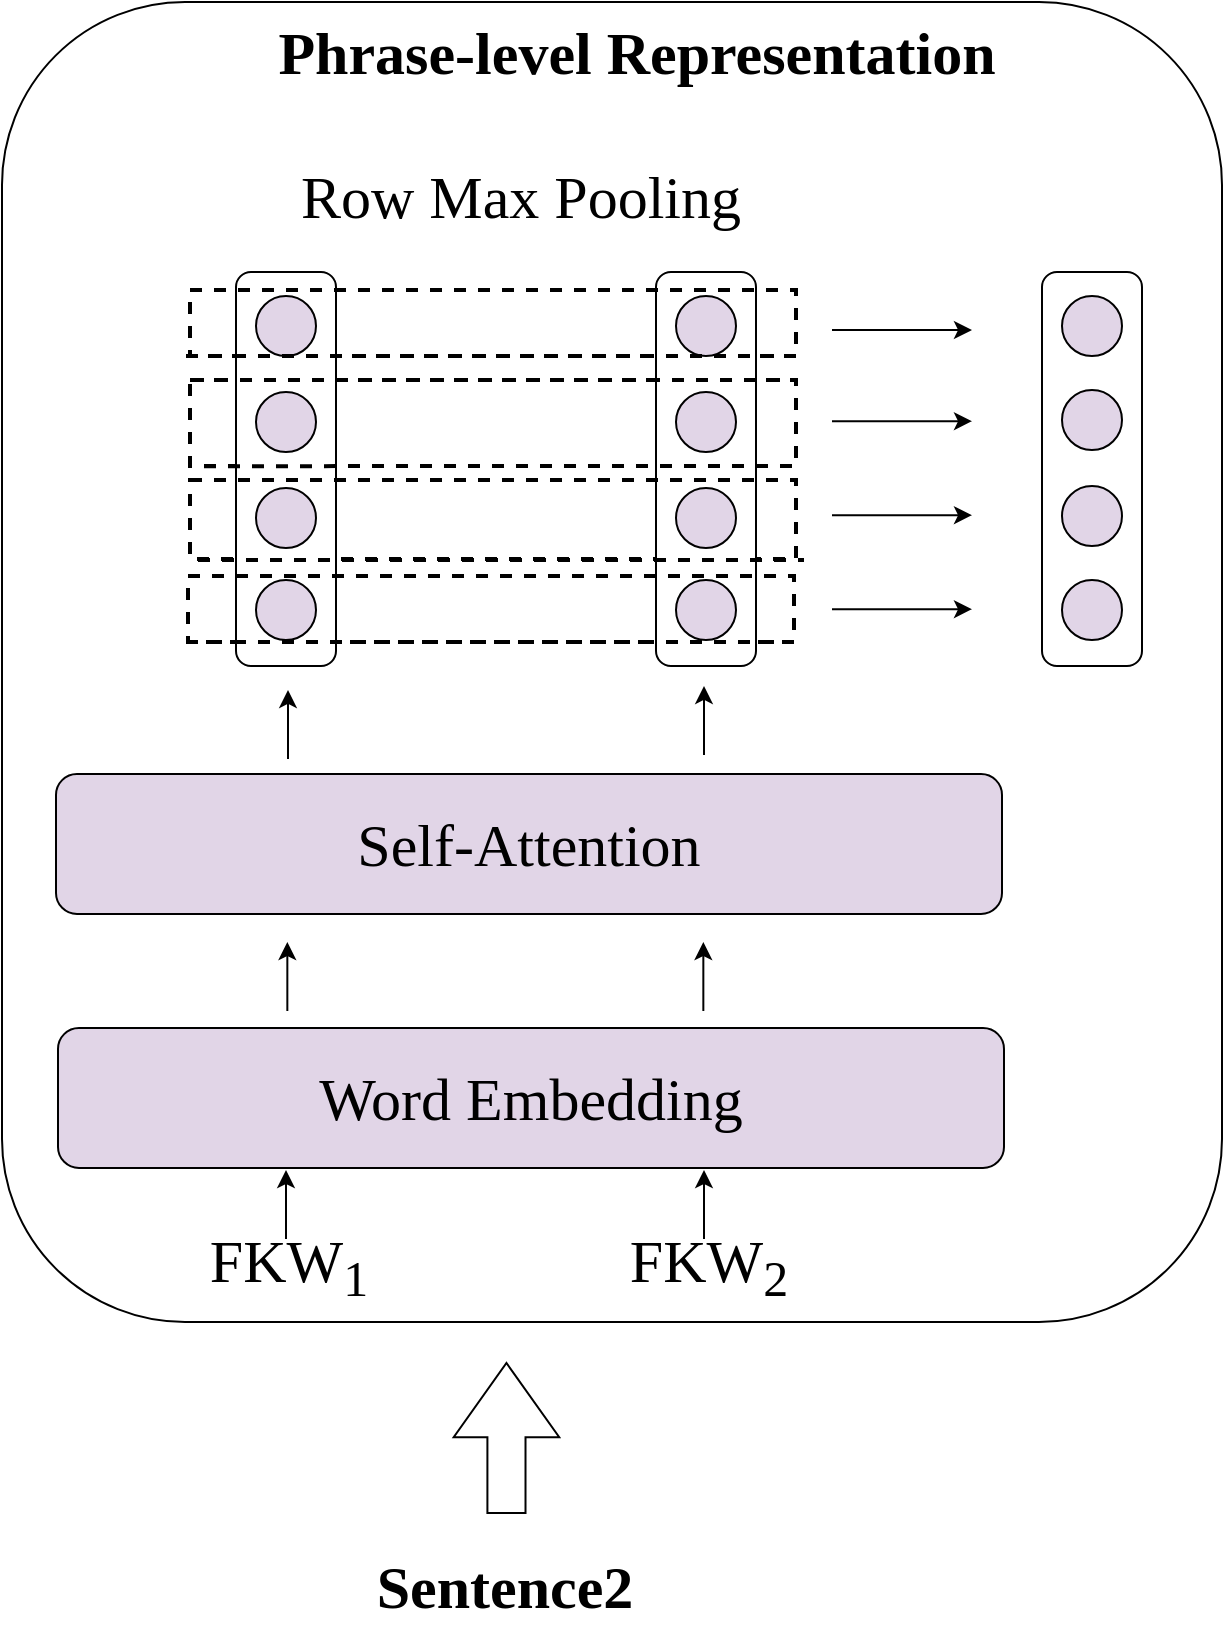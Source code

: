 <mxfile version="22.1.5" type="github">
  <diagram name="第 1 页" id="A01JNlwpQaubJH5rVi9P">
    <mxGraphModel dx="-1084" dy="1532" grid="1" gridSize="10" guides="1" tooltips="1" connect="1" arrows="1" fold="1" page="1" pageScale="1" pageWidth="827" pageHeight="1169" math="0" shadow="0">
      <root>
        <mxCell id="0" />
        <mxCell id="1" parent="0" />
        <mxCell id="37OuJCox3zHIhqwTDh0u-1" value="" style="rounded=1;whiteSpace=wrap;html=1;container=0;" vertex="1" parent="1">
          <mxGeometry x="1730" y="-100" width="610" height="660" as="geometry" />
        </mxCell>
        <mxCell id="37OuJCox3zHIhqwTDh0u-58" value="" style="rounded=0;whiteSpace=wrap;html=1;dashed=1;strokeWidth=2;container=0;" vertex="1" parent="1">
          <mxGeometry x="1824" y="44" width="303" height="33" as="geometry" />
        </mxCell>
        <mxCell id="37OuJCox3zHIhqwTDh0u-57" value="" style="rounded=0;whiteSpace=wrap;html=1;dashed=1;strokeWidth=2;container=0;" vertex="1" parent="1">
          <mxGeometry x="1823" y="187" width="303" height="33" as="geometry" />
        </mxCell>
        <mxCell id="37OuJCox3zHIhqwTDh0u-56" value="" style="rounded=0;whiteSpace=wrap;html=1;dashed=1;strokeWidth=2;container=0;" vertex="1" parent="1">
          <mxGeometry x="1824" y="139" width="303" height="39.5" as="geometry" />
        </mxCell>
        <mxCell id="37OuJCox3zHIhqwTDh0u-51" value="" style="rounded=0;whiteSpace=wrap;html=1;dashed=1;strokeWidth=2;container=0;" vertex="1" parent="1">
          <mxGeometry x="1824" y="89" width="303" height="43" as="geometry" />
        </mxCell>
        <mxCell id="37OuJCox3zHIhqwTDh0u-3" value="&lt;font face=&quot;Times New Roman&quot; style=&quot;font-size: 30px;&quot;&gt;FKW&lt;sub&gt;1&lt;/sub&gt;&lt;/font&gt;" style="text;html=1;align=center;verticalAlign=middle;resizable=0;points=[];autosize=1;strokeColor=none;fillColor=none;container=0;" vertex="1" parent="1">
          <mxGeometry x="1823" y="502.046" width="100" height="60" as="geometry" />
        </mxCell>
        <mxCell id="37OuJCox3zHIhqwTDh0u-4" value="&lt;font style=&quot;font-size: 30px;&quot; face=&quot;Times New Roman&quot;&gt;Self-Attention&lt;/font&gt;" style="rounded=1;whiteSpace=wrap;html=1;fillColor=#e1d5e7;strokeColor=#000000;container=0;" vertex="1" parent="1">
          <mxGeometry x="1757" y="286" width="473" height="69.95" as="geometry" />
        </mxCell>
        <mxCell id="37OuJCox3zHIhqwTDh0u-5" value="&lt;font style=&quot;font-size: 30px;&quot; face=&quot;Times New Roman&quot;&gt;&lt;b&gt;Phrase&lt;/b&gt;&lt;/font&gt;&lt;font face=&quot;Times New Roman&quot; style=&quot;font-size: 30px;&quot;&gt;&lt;b&gt;&lt;font style=&quot;font-size: 30px;&quot;&gt;-level&amp;nbsp;&lt;/font&gt;Representation&lt;/b&gt;&lt;/font&gt;" style="text;html=1;align=center;verticalAlign=middle;resizable=0;points=[];autosize=1;strokeColor=none;fillColor=none;container=0;" vertex="1" parent="1">
          <mxGeometry x="1857" y="-100" width="380" height="50" as="geometry" />
        </mxCell>
        <mxCell id="37OuJCox3zHIhqwTDh0u-6" value="&lt;font face=&quot;Times New Roman&quot; style=&quot;font-size: 30px;&quot;&gt;FKW&lt;sub&gt;2&lt;/sub&gt;&lt;/font&gt;" style="text;html=1;align=center;verticalAlign=middle;resizable=0;points=[];autosize=1;strokeColor=none;fillColor=none;container=0;" vertex="1" parent="1">
          <mxGeometry x="2033" y="502.046" width="100" height="60" as="geometry" />
        </mxCell>
        <mxCell id="37OuJCox3zHIhqwTDh0u-8" value="&lt;font face=&quot;Times New Roman&quot; style=&quot;font-size: 30px;&quot;&gt;Row Max Pooling&lt;/font&gt;" style="text;html=1;align=center;verticalAlign=middle;resizable=0;points=[];autosize=1;strokeColor=none;fillColor=none;container=0;" vertex="1" parent="1">
          <mxGeometry x="1869" y="-28" width="240" height="50" as="geometry" />
        </mxCell>
        <mxCell id="37OuJCox3zHIhqwTDh0u-9" value="" style="endArrow=classic;html=1;rounded=0;" edge="1" parent="1">
          <mxGeometry width="50" height="50" relative="1" as="geometry">
            <mxPoint x="1872" y="518.49" as="sourcePoint" />
            <mxPoint x="1872" y="484.0" as="targetPoint" />
          </mxGeometry>
        </mxCell>
        <mxCell id="37OuJCox3zHIhqwTDh0u-10" value="" style="endArrow=classic;html=1;rounded=0;" edge="1" parent="1">
          <mxGeometry width="50" height="50" relative="1" as="geometry">
            <mxPoint x="2081" y="518.49" as="sourcePoint" />
            <mxPoint x="2081" y="484.0" as="targetPoint" />
          </mxGeometry>
        </mxCell>
        <mxCell id="37OuJCox3zHIhqwTDh0u-11" value="" style="endArrow=classic;html=1;rounded=0;" edge="1" parent="1">
          <mxGeometry width="50" height="50" relative="1" as="geometry">
            <mxPoint x="2081" y="276.44" as="sourcePoint" />
            <mxPoint x="2081" y="241.95" as="targetPoint" />
          </mxGeometry>
        </mxCell>
        <mxCell id="37OuJCox3zHIhqwTDh0u-12" value="" style="endArrow=classic;html=1;rounded=0;" edge="1" parent="1">
          <mxGeometry width="50" height="50" relative="1" as="geometry">
            <mxPoint x="1873" y="278.44" as="sourcePoint" />
            <mxPoint x="1873" y="243.95" as="targetPoint" />
          </mxGeometry>
        </mxCell>
        <mxCell id="37OuJCox3zHIhqwTDh0u-13" value="" style="endArrow=classic;html=1;rounded=0;" edge="1" parent="1">
          <mxGeometry width="50" height="50" relative="1" as="geometry">
            <mxPoint x="2145" y="64.0" as="sourcePoint" />
            <mxPoint x="2215" y="64.0" as="targetPoint" />
          </mxGeometry>
        </mxCell>
        <mxCell id="37OuJCox3zHIhqwTDh0u-14" value="" style="endArrow=classic;html=1;rounded=0;" edge="1" parent="1">
          <mxGeometry width="50" height="50" relative="1" as="geometry">
            <mxPoint x="2145" y="109.59" as="sourcePoint" />
            <mxPoint x="2215" y="109.59" as="targetPoint" />
          </mxGeometry>
        </mxCell>
        <mxCell id="37OuJCox3zHIhqwTDh0u-15" value="" style="endArrow=classic;html=1;rounded=0;" edge="1" parent="1">
          <mxGeometry width="50" height="50" relative="1" as="geometry">
            <mxPoint x="2145" y="156.59" as="sourcePoint" />
            <mxPoint x="2215" y="156.59" as="targetPoint" />
          </mxGeometry>
        </mxCell>
        <mxCell id="37OuJCox3zHIhqwTDh0u-16" value="" style="endArrow=classic;html=1;rounded=0;" edge="1" parent="1">
          <mxGeometry width="50" height="50" relative="1" as="geometry">
            <mxPoint x="2145" y="203.59" as="sourcePoint" />
            <mxPoint x="2215" y="203.59" as="targetPoint" />
          </mxGeometry>
        </mxCell>
        <mxCell id="37OuJCox3zHIhqwTDh0u-36" value="" style="group" vertex="1" connectable="0" parent="1">
          <mxGeometry x="1847" y="35" width="50" height="197" as="geometry" />
        </mxCell>
        <mxCell id="37OuJCox3zHIhqwTDh0u-28" value="" style="rounded=1;whiteSpace=wrap;html=1;direction=west;rotation=90;container=0;" vertex="1" parent="37OuJCox3zHIhqwTDh0u-36">
          <mxGeometry x="-73.5" y="73.5" width="197" height="50" as="geometry" />
        </mxCell>
        <mxCell id="37OuJCox3zHIhqwTDh0u-29" value="" style="ellipse;whiteSpace=wrap;html=1;aspect=fixed;fillColor=#e1d5e7;direction=west;container=0;" vertex="1" parent="37OuJCox3zHIhqwTDh0u-36">
          <mxGeometry x="10" y="12" width="30" height="30" as="geometry" />
        </mxCell>
        <mxCell id="37OuJCox3zHIhqwTDh0u-30" value="" style="ellipse;whiteSpace=wrap;html=1;aspect=fixed;fillColor=#e1d5e7;direction=west;container=0;" vertex="1" parent="37OuJCox3zHIhqwTDh0u-36">
          <mxGeometry x="10" y="60" width="30" height="30" as="geometry" />
        </mxCell>
        <mxCell id="37OuJCox3zHIhqwTDh0u-31" value="" style="ellipse;whiteSpace=wrap;html=1;aspect=fixed;fillColor=#e1d5e7;direction=west;container=0;" vertex="1" parent="37OuJCox3zHIhqwTDh0u-36">
          <mxGeometry x="10" y="108" width="30" height="30" as="geometry" />
        </mxCell>
        <mxCell id="37OuJCox3zHIhqwTDh0u-32" value="" style="ellipse;whiteSpace=wrap;html=1;aspect=fixed;fillColor=#e1d5e7;direction=west;container=0;" vertex="1" parent="37OuJCox3zHIhqwTDh0u-36">
          <mxGeometry x="10" y="154" width="30" height="30" as="geometry" />
        </mxCell>
        <mxCell id="37OuJCox3zHIhqwTDh0u-43" value="" style="group" vertex="1" connectable="0" parent="1">
          <mxGeometry x="2250" y="35" width="50" height="197" as="geometry" />
        </mxCell>
        <mxCell id="37OuJCox3zHIhqwTDh0u-44" value="" style="rounded=1;whiteSpace=wrap;html=1;direction=west;rotation=90;container=0;" vertex="1" parent="37OuJCox3zHIhqwTDh0u-43">
          <mxGeometry x="-73.5" y="73.5" width="197" height="50" as="geometry" />
        </mxCell>
        <mxCell id="37OuJCox3zHIhqwTDh0u-45" value="" style="ellipse;whiteSpace=wrap;html=1;aspect=fixed;fillColor=#e1d5e7;direction=west;container=0;" vertex="1" parent="37OuJCox3zHIhqwTDh0u-43">
          <mxGeometry x="10" y="12" width="30" height="30" as="geometry" />
        </mxCell>
        <mxCell id="37OuJCox3zHIhqwTDh0u-46" value="" style="ellipse;whiteSpace=wrap;html=1;aspect=fixed;fillColor=#e1d5e7;direction=west;container=0;" vertex="1" parent="37OuJCox3zHIhqwTDh0u-43">
          <mxGeometry x="10" y="59" width="30" height="30" as="geometry" />
        </mxCell>
        <mxCell id="37OuJCox3zHIhqwTDh0u-47" value="" style="ellipse;whiteSpace=wrap;html=1;aspect=fixed;fillColor=#e1d5e7;direction=west;container=0;" vertex="1" parent="37OuJCox3zHIhqwTDh0u-43">
          <mxGeometry x="10" y="107" width="30" height="30" as="geometry" />
        </mxCell>
        <mxCell id="37OuJCox3zHIhqwTDh0u-48" value="" style="ellipse;whiteSpace=wrap;html=1;aspect=fixed;fillColor=#e1d5e7;direction=west;container=0;" vertex="1" parent="37OuJCox3zHIhqwTDh0u-43">
          <mxGeometry x="10" y="154" width="30" height="30" as="geometry" />
        </mxCell>
        <mxCell id="37OuJCox3zHIhqwTDh0u-38" value="" style="rounded=1;whiteSpace=wrap;html=1;direction=west;rotation=90;container=0;" vertex="1" parent="1">
          <mxGeometry x="1983.5" y="108.5" width="197" height="50" as="geometry" />
        </mxCell>
        <mxCell id="37OuJCox3zHIhqwTDh0u-39" value="" style="ellipse;whiteSpace=wrap;html=1;aspect=fixed;fillColor=#e1d5e7;direction=west;container=0;" vertex="1" parent="1">
          <mxGeometry x="2067" y="47" width="30" height="30" as="geometry" />
        </mxCell>
        <mxCell id="37OuJCox3zHIhqwTDh0u-40" value="" style="ellipse;whiteSpace=wrap;html=1;aspect=fixed;fillColor=#e1d5e7;direction=west;container=0;" vertex="1" parent="1">
          <mxGeometry x="2067" y="95" width="30" height="30" as="geometry" />
        </mxCell>
        <mxCell id="37OuJCox3zHIhqwTDh0u-41" value="" style="ellipse;whiteSpace=wrap;html=1;aspect=fixed;fillColor=#e1d5e7;direction=west;container=0;" vertex="1" parent="1">
          <mxGeometry x="2067" y="143" width="30" height="30" as="geometry" />
        </mxCell>
        <mxCell id="37OuJCox3zHIhqwTDh0u-42" value="" style="ellipse;whiteSpace=wrap;html=1;aspect=fixed;fillColor=#e1d5e7;direction=west;container=0;" vertex="1" parent="1">
          <mxGeometry x="2067" y="189" width="30" height="30" as="geometry" />
        </mxCell>
        <mxCell id="37OuJCox3zHIhqwTDh0u-33" value="" style="endArrow=none;dashed=1;html=1;rounded=0;strokeWidth=2;" edge="1" parent="1">
          <mxGeometry width="50" height="50" relative="1" as="geometry">
            <mxPoint x="1824" y="44" as="sourcePoint" />
            <mxPoint x="2127" y="44" as="targetPoint" />
          </mxGeometry>
        </mxCell>
        <mxCell id="37OuJCox3zHIhqwTDh0u-50" value="" style="endArrow=none;dashed=1;html=1;rounded=0;strokeWidth=2;" edge="1" parent="1">
          <mxGeometry width="50" height="50" relative="1" as="geometry">
            <mxPoint x="1825" y="89" as="sourcePoint" />
            <mxPoint x="2128" y="89" as="targetPoint" />
          </mxGeometry>
        </mxCell>
        <mxCell id="37OuJCox3zHIhqwTDh0u-52" value="" style="endArrow=none;dashed=1;html=1;rounded=0;strokeWidth=2;" edge="1" parent="1">
          <mxGeometry width="50" height="50" relative="1" as="geometry">
            <mxPoint x="1831" y="132.08" as="sourcePoint" />
            <mxPoint x="2130" y="132" as="targetPoint" />
          </mxGeometry>
        </mxCell>
        <mxCell id="37OuJCox3zHIhqwTDh0u-53" value="" style="endArrow=none;dashed=1;html=1;rounded=0;strokeWidth=2;" edge="1" parent="1">
          <mxGeometry width="50" height="50" relative="1" as="geometry">
            <mxPoint x="1822" y="77.0" as="sourcePoint" />
            <mxPoint x="2125" y="77.0" as="targetPoint" />
          </mxGeometry>
        </mxCell>
        <mxCell id="37OuJCox3zHIhqwTDh0u-59" value="" style="endArrow=none;dashed=1;html=1;rounded=0;strokeWidth=2;" edge="1" parent="1">
          <mxGeometry width="50" height="50" relative="1" as="geometry">
            <mxPoint x="1824" y="139" as="sourcePoint" />
            <mxPoint x="2127" y="139" as="targetPoint" />
          </mxGeometry>
        </mxCell>
        <mxCell id="37OuJCox3zHIhqwTDh0u-60" value="" style="endArrow=none;dashed=1;html=1;rounded=0;strokeWidth=2;" edge="1" parent="1">
          <mxGeometry width="50" height="50" relative="1" as="geometry">
            <mxPoint x="1828" y="179" as="sourcePoint" />
            <mxPoint x="2131" y="179" as="targetPoint" />
          </mxGeometry>
        </mxCell>
        <mxCell id="37OuJCox3zHIhqwTDh0u-61" value="" style="endArrow=none;dashed=1;html=1;rounded=0;strokeWidth=2;" edge="1" parent="1">
          <mxGeometry width="50" height="50" relative="1" as="geometry">
            <mxPoint x="1823" y="187" as="sourcePoint" />
            <mxPoint x="2126" y="187" as="targetPoint" />
          </mxGeometry>
        </mxCell>
        <mxCell id="37OuJCox3zHIhqwTDh0u-62" value="" style="endArrow=none;dashed=1;html=1;rounded=0;strokeWidth=2;" edge="1" parent="1">
          <mxGeometry width="50" height="50" relative="1" as="geometry">
            <mxPoint x="1822" y="220" as="sourcePoint" />
            <mxPoint x="2125" y="220" as="targetPoint" />
          </mxGeometry>
        </mxCell>
        <mxCell id="37OuJCox3zHIhqwTDh0u-63" value="&lt;font face=&quot;Times New Roman&quot; style=&quot;font-size: 30px;&quot;&gt;&lt;b&gt;Sentence2&lt;br&gt;&lt;/b&gt;&lt;/font&gt;" style="text;html=1;align=center;verticalAlign=middle;resizable=0;points=[];autosize=1;strokeColor=none;fillColor=none;" vertex="1" parent="1">
          <mxGeometry x="1905.5" y="667" width="150" height="50" as="geometry" />
        </mxCell>
        <mxCell id="37OuJCox3zHIhqwTDh0u-64" value="" style="shape=flexArrow;endArrow=classic;html=1;rounded=0;endWidth=32.727;endSize=12.048;width=19.048;" edge="1" parent="1">
          <mxGeometry width="50" height="50" relative="1" as="geometry">
            <mxPoint x="1982.23" y="656" as="sourcePoint" />
            <mxPoint x="1982.23" y="580" as="targetPoint" />
          </mxGeometry>
        </mxCell>
        <mxCell id="37OuJCox3zHIhqwTDh0u-66" value="&lt;font style=&quot;font-size: 30px;&quot; face=&quot;Times New Roman&quot;&gt;Word Embedding&lt;/font&gt;" style="rounded=1;whiteSpace=wrap;html=1;fillColor=#e1d5e7;strokeColor=#000000;container=0;" vertex="1" parent="1">
          <mxGeometry x="1758" y="413" width="473" height="69.95" as="geometry" />
        </mxCell>
        <mxCell id="37OuJCox3zHIhqwTDh0u-67" value="" style="endArrow=classic;html=1;rounded=0;" edge="1" parent="1">
          <mxGeometry width="50" height="50" relative="1" as="geometry">
            <mxPoint x="1872.67" y="404.49" as="sourcePoint" />
            <mxPoint x="1872.67" y="370.0" as="targetPoint" />
          </mxGeometry>
        </mxCell>
        <mxCell id="37OuJCox3zHIhqwTDh0u-68" value="" style="endArrow=classic;html=1;rounded=0;" edge="1" parent="1">
          <mxGeometry width="50" height="50" relative="1" as="geometry">
            <mxPoint x="2080.67" y="404.49" as="sourcePoint" />
            <mxPoint x="2080.67" y="370.0" as="targetPoint" />
          </mxGeometry>
        </mxCell>
      </root>
    </mxGraphModel>
  </diagram>
</mxfile>
